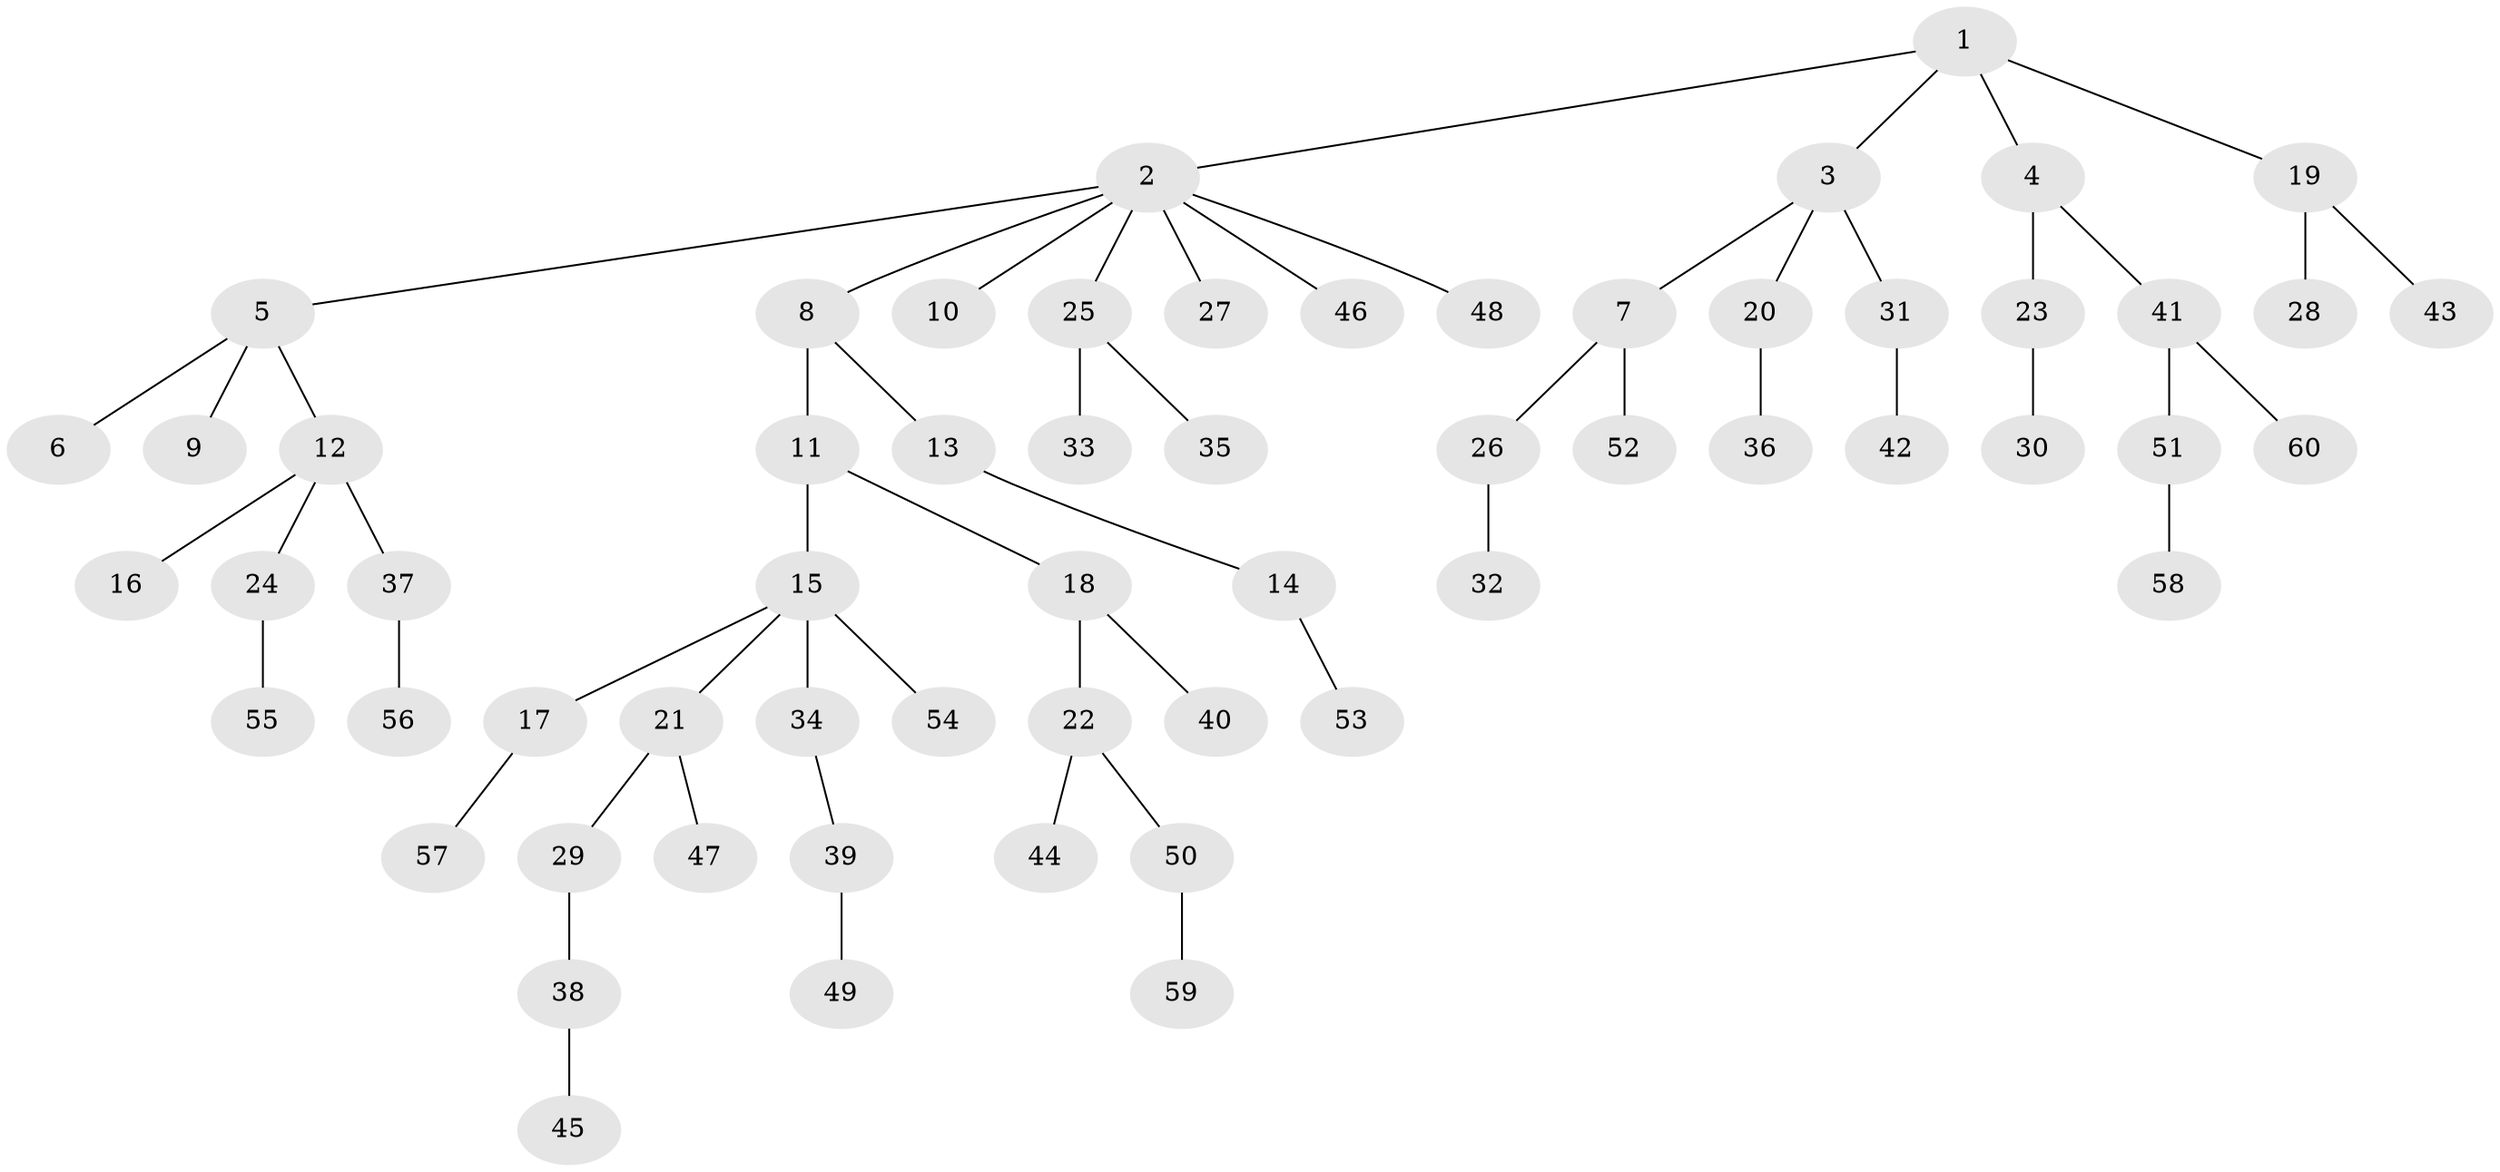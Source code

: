 // coarse degree distribution, {5: 0.047619047619047616, 10: 0.023809523809523808, 3: 0.07142857142857142, 1: 0.5476190476190477, 4: 0.047619047619047616, 2: 0.2619047619047619}
// Generated by graph-tools (version 1.1) at 2025/24/03/03/25 07:24:06]
// undirected, 60 vertices, 59 edges
graph export_dot {
graph [start="1"]
  node [color=gray90,style=filled];
  1;
  2;
  3;
  4;
  5;
  6;
  7;
  8;
  9;
  10;
  11;
  12;
  13;
  14;
  15;
  16;
  17;
  18;
  19;
  20;
  21;
  22;
  23;
  24;
  25;
  26;
  27;
  28;
  29;
  30;
  31;
  32;
  33;
  34;
  35;
  36;
  37;
  38;
  39;
  40;
  41;
  42;
  43;
  44;
  45;
  46;
  47;
  48;
  49;
  50;
  51;
  52;
  53;
  54;
  55;
  56;
  57;
  58;
  59;
  60;
  1 -- 2;
  1 -- 3;
  1 -- 4;
  1 -- 19;
  2 -- 5;
  2 -- 8;
  2 -- 10;
  2 -- 25;
  2 -- 27;
  2 -- 46;
  2 -- 48;
  3 -- 7;
  3 -- 20;
  3 -- 31;
  4 -- 23;
  4 -- 41;
  5 -- 6;
  5 -- 9;
  5 -- 12;
  7 -- 26;
  7 -- 52;
  8 -- 11;
  8 -- 13;
  11 -- 15;
  11 -- 18;
  12 -- 16;
  12 -- 24;
  12 -- 37;
  13 -- 14;
  14 -- 53;
  15 -- 17;
  15 -- 21;
  15 -- 34;
  15 -- 54;
  17 -- 57;
  18 -- 22;
  18 -- 40;
  19 -- 28;
  19 -- 43;
  20 -- 36;
  21 -- 29;
  21 -- 47;
  22 -- 44;
  22 -- 50;
  23 -- 30;
  24 -- 55;
  25 -- 33;
  25 -- 35;
  26 -- 32;
  29 -- 38;
  31 -- 42;
  34 -- 39;
  37 -- 56;
  38 -- 45;
  39 -- 49;
  41 -- 51;
  41 -- 60;
  50 -- 59;
  51 -- 58;
}
